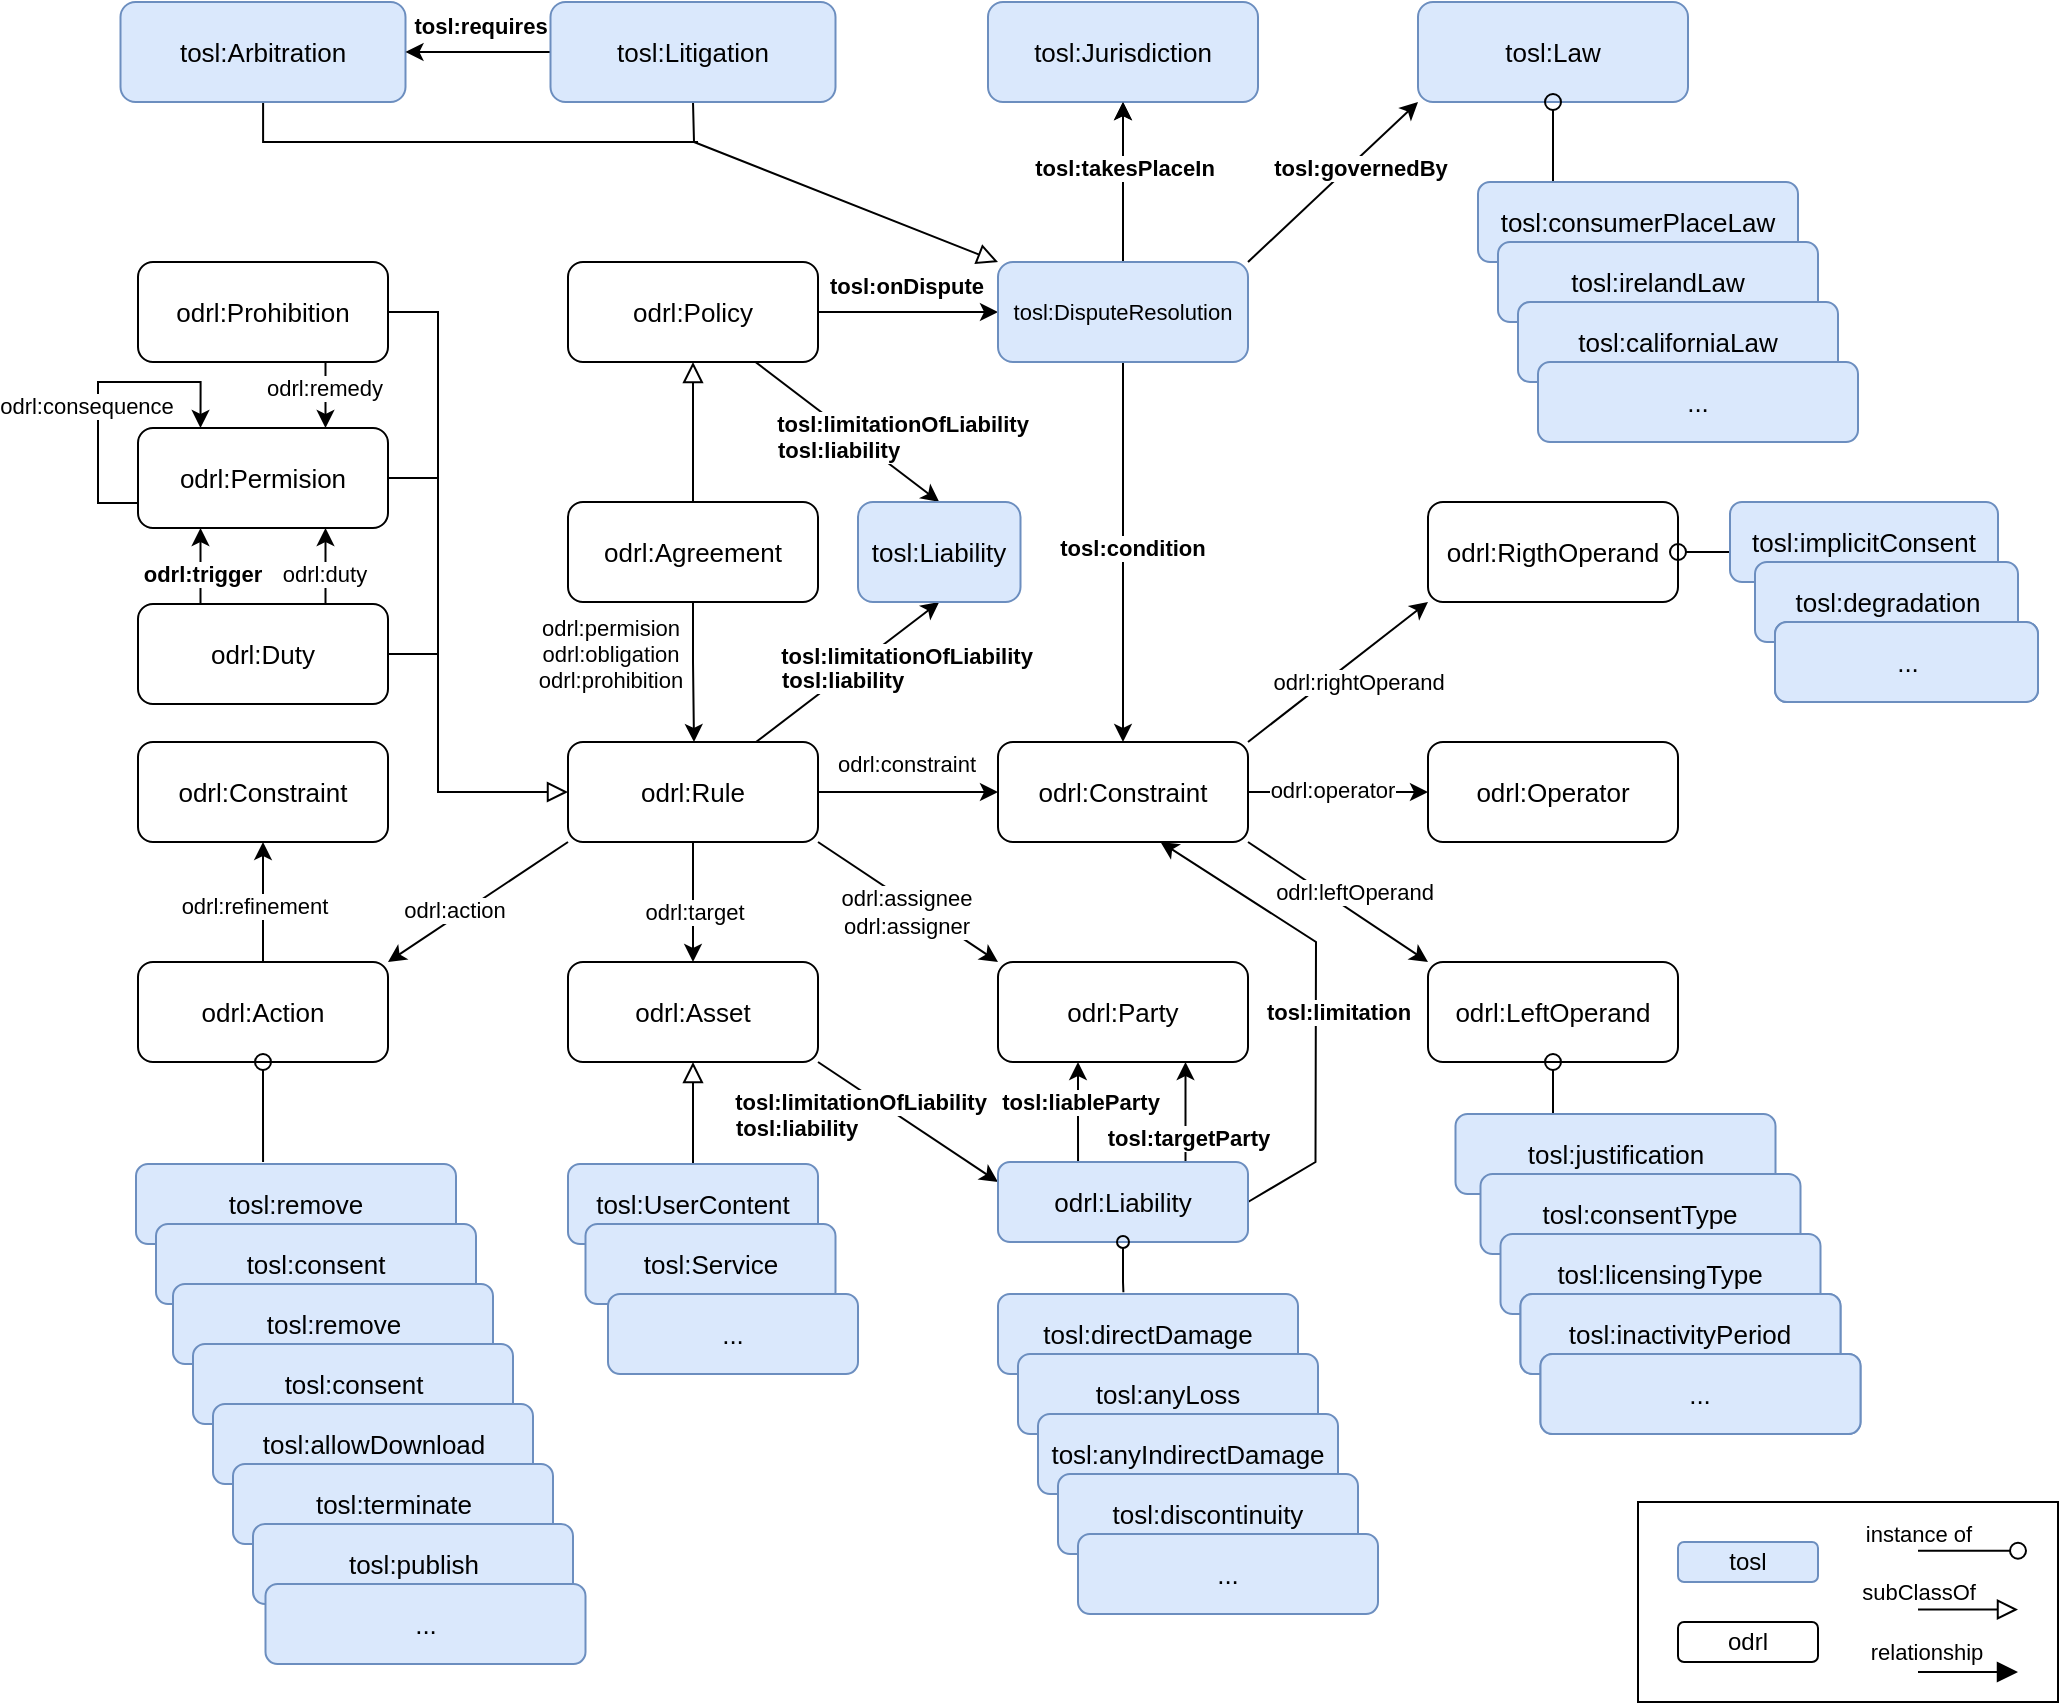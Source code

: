 <mxfile version="26.1.3">
  <diagram id="fyGSD_QXsQzVeafZsiQa" name="Page-1">
    <mxGraphModel dx="2653" dy="2589" grid="1" gridSize="10" guides="1" tooltips="1" connect="1" arrows="1" fold="1" page="1" pageScale="1" pageWidth="827" pageHeight="1169" math="0" shadow="0">
      <root>
        <mxCell id="0" />
        <mxCell id="1" parent="0" />
        <mxCell id="w_41A5Fb0Syhu_sxWu-_-381" value="&lt;span style=&quot;font-size: 13px;&quot;&gt;tosl:remove&lt;/span&gt;" style="rounded=1;whiteSpace=wrap;html=1;fillColor=#dae8fc;strokeColor=#6c8ebf;" vertex="1" parent="1">
          <mxGeometry x="99" y="551" width="160" height="40" as="geometry" />
        </mxCell>
        <mxCell id="w_41A5Fb0Syhu_sxWu-_-382" value="&lt;span style=&quot;font-size: 13px;&quot;&gt;tosl:consent&lt;/span&gt;" style="rounded=1;whiteSpace=wrap;html=1;fillColor=#dae8fc;strokeColor=#6c8ebf;" vertex="1" parent="1">
          <mxGeometry x="109" y="581" width="160" height="40" as="geometry" />
        </mxCell>
        <mxCell id="w_41A5Fb0Syhu_sxWu-_-221" style="rounded=0;orthogonalLoop=1;jettySize=auto;html=1;entryX=0;entryY=1;entryDx=0;entryDy=0;exitX=1;exitY=0;exitDx=0;exitDy=0;" edge="1" parent="1" source="w_41A5Fb0Syhu_sxWu-_-272" target="w_41A5Fb0Syhu_sxWu-_-262">
          <mxGeometry relative="1" as="geometry" />
        </mxCell>
        <mxCell id="w_41A5Fb0Syhu_sxWu-_-222" value="&lt;b&gt;tosl:governedBy&lt;/b&gt;" style="edgeLabel;html=1;align=center;verticalAlign=middle;resizable=0;points=[];" vertex="1" connectable="0" parent="w_41A5Fb0Syhu_sxWu-_-221">
          <mxGeometry x="0.105" y="4" relative="1" as="geometry">
            <mxPoint x="12" as="offset" />
          </mxGeometry>
        </mxCell>
        <mxCell id="w_41A5Fb0Syhu_sxWu-_-223" style="rounded=0;orthogonalLoop=1;jettySize=auto;html=1;entryX=0.5;entryY=1;entryDx=0;entryDy=0;exitX=0.5;exitY=0;exitDx=0;exitDy=0;" edge="1" parent="1" source="w_41A5Fb0Syhu_sxWu-_-272" target="w_41A5Fb0Syhu_sxWu-_-261">
          <mxGeometry relative="1" as="geometry" />
        </mxCell>
        <mxCell id="w_41A5Fb0Syhu_sxWu-_-224" style="edgeStyle=orthogonalEdgeStyle;rounded=0;orthogonalLoop=1;jettySize=auto;html=1;entryX=0;entryY=0.5;entryDx=0;entryDy=0;" edge="1" parent="1" source="w_41A5Fb0Syhu_sxWu-_-226" target="w_41A5Fb0Syhu_sxWu-_-272">
          <mxGeometry relative="1" as="geometry" />
        </mxCell>
        <mxCell id="w_41A5Fb0Syhu_sxWu-_-225" value="&lt;b&gt;tosl:onDispute&lt;/b&gt;" style="edgeLabel;html=1;align=center;verticalAlign=middle;resizable=0;points=[];" vertex="1" connectable="0" parent="w_41A5Fb0Syhu_sxWu-_-224">
          <mxGeometry x="0.035" y="1" relative="1" as="geometry">
            <mxPoint x="-3" y="-12" as="offset" />
          </mxGeometry>
        </mxCell>
        <mxCell id="w_41A5Fb0Syhu_sxWu-_-226" value="&lt;font style=&quot;font-size: 13px;&quot;&gt;odrl:Policy&lt;/font&gt;" style="rounded=1;whiteSpace=wrap;html=1;" vertex="1" parent="1">
          <mxGeometry x="315" y="100" width="125" height="50" as="geometry" />
        </mxCell>
        <mxCell id="w_41A5Fb0Syhu_sxWu-_-227" style="rounded=0;orthogonalLoop=1;jettySize=auto;html=1;entryX=0.5;entryY=1;entryDx=0;entryDy=0;endArrow=block;endFill=0;endSize=8;" edge="1" parent="1" source="w_41A5Fb0Syhu_sxWu-_-230" target="w_41A5Fb0Syhu_sxWu-_-226">
          <mxGeometry relative="1" as="geometry" />
        </mxCell>
        <mxCell id="w_41A5Fb0Syhu_sxWu-_-228" style="edgeStyle=orthogonalEdgeStyle;rounded=0;orthogonalLoop=1;jettySize=auto;html=1;startArrow=none;startFill=0;startSize=9;" edge="1" parent="1" source="w_41A5Fb0Syhu_sxWu-_-230" target="w_41A5Fb0Syhu_sxWu-_-236">
          <mxGeometry relative="1" as="geometry">
            <Array as="points">
              <mxPoint x="378" y="300" />
              <mxPoint x="378" y="300" />
            </Array>
          </mxGeometry>
        </mxCell>
        <mxCell id="w_41A5Fb0Syhu_sxWu-_-229" value="odrl:permision&lt;div&gt;odrl:obligation&lt;/div&gt;&lt;div&gt;odrl:prohibition&lt;/div&gt;" style="edgeLabel;html=1;align=center;verticalAlign=middle;resizable=0;points=[];" vertex="1" connectable="0" parent="w_41A5Fb0Syhu_sxWu-_-228">
          <mxGeometry x="-0.664" y="-1" relative="1" as="geometry">
            <mxPoint x="-41" y="14" as="offset" />
          </mxGeometry>
        </mxCell>
        <mxCell id="w_41A5Fb0Syhu_sxWu-_-230" value="&lt;font style=&quot;font-size: 13px;&quot;&gt;odrl:Agreement&lt;/font&gt;" style="rounded=1;whiteSpace=wrap;html=1;" vertex="1" parent="1">
          <mxGeometry x="315" y="220" width="125" height="50" as="geometry" />
        </mxCell>
        <mxCell id="w_41A5Fb0Syhu_sxWu-_-231" style="rounded=0;orthogonalLoop=1;jettySize=auto;html=1;exitX=1;exitY=0.5;exitDx=0;exitDy=0;entryX=0;entryY=0.5;entryDx=0;entryDy=0;" edge="1" parent="1" source="w_41A5Fb0Syhu_sxWu-_-236" target="w_41A5Fb0Syhu_sxWu-_-252">
          <mxGeometry relative="1" as="geometry">
            <mxPoint x="530" y="160" as="targetPoint" />
          </mxGeometry>
        </mxCell>
        <mxCell id="w_41A5Fb0Syhu_sxWu-_-232" value="odrl:constraint" style="edgeLabel;html=1;align=center;verticalAlign=middle;resizable=0;points=[];" vertex="1" connectable="0" parent="w_41A5Fb0Syhu_sxWu-_-231">
          <mxGeometry x="-0.15" relative="1" as="geometry">
            <mxPoint x="5" y="-14" as="offset" />
          </mxGeometry>
        </mxCell>
        <mxCell id="w_41A5Fb0Syhu_sxWu-_-233" style="rounded=0;orthogonalLoop=1;jettySize=auto;html=1;exitX=1;exitY=1;exitDx=0;exitDy=0;entryX=0;entryY=0;entryDx=0;entryDy=0;" edge="1" parent="1" source="w_41A5Fb0Syhu_sxWu-_-236" target="w_41A5Fb0Syhu_sxWu-_-259">
          <mxGeometry relative="1" as="geometry" />
        </mxCell>
        <mxCell id="w_41A5Fb0Syhu_sxWu-_-234" style="rounded=0;orthogonalLoop=1;jettySize=auto;html=1;entryX=1;entryY=0;entryDx=0;entryDy=0;exitX=0;exitY=1;exitDx=0;exitDy=0;" edge="1" parent="1" source="w_41A5Fb0Syhu_sxWu-_-236" target="w_41A5Fb0Syhu_sxWu-_-260">
          <mxGeometry relative="1" as="geometry" />
        </mxCell>
        <mxCell id="w_41A5Fb0Syhu_sxWu-_-235" value="odrl:action" style="edgeLabel;html=1;align=center;verticalAlign=middle;resizable=0;points=[];" vertex="1" connectable="0" parent="w_41A5Fb0Syhu_sxWu-_-234">
          <mxGeometry x="0.262" relative="1" as="geometry">
            <mxPoint y="-4" as="offset" />
          </mxGeometry>
        </mxCell>
        <mxCell id="w_41A5Fb0Syhu_sxWu-_-236" value="&lt;font style=&quot;font-size: 13px;&quot;&gt;odrl:Rule&lt;/font&gt;" style="rounded=1;whiteSpace=wrap;html=1;" vertex="1" parent="1">
          <mxGeometry x="315" y="340" width="125" height="50" as="geometry" />
        </mxCell>
        <mxCell id="w_41A5Fb0Syhu_sxWu-_-237" style="rounded=0;orthogonalLoop=1;jettySize=auto;html=1;entryX=0;entryY=0.5;entryDx=0;entryDy=0;endArrow=block;endFill=0;endSize=8;exitX=1;exitY=0.5;exitDx=0;exitDy=0;" edge="1" parent="1" source="w_41A5Fb0Syhu_sxWu-_-240" target="w_41A5Fb0Syhu_sxWu-_-236">
          <mxGeometry relative="1" as="geometry">
            <mxPoint x="230" y="130" as="sourcePoint" />
            <Array as="points">
              <mxPoint x="250" y="125" />
              <mxPoint x="250" y="365" />
            </Array>
          </mxGeometry>
        </mxCell>
        <mxCell id="w_41A5Fb0Syhu_sxWu-_-355" style="edgeStyle=orthogonalEdgeStyle;rounded=0;orthogonalLoop=1;jettySize=auto;html=1;exitX=0.25;exitY=0;exitDx=0;exitDy=0;entryX=0.25;entryY=1;entryDx=0;entryDy=0;" edge="1" parent="1" source="w_41A5Fb0Syhu_sxWu-_-238" target="w_41A5Fb0Syhu_sxWu-_-245">
          <mxGeometry relative="1" as="geometry" />
        </mxCell>
        <mxCell id="w_41A5Fb0Syhu_sxWu-_-356" value="&lt;b&gt;odrl:trigger&lt;/b&gt;" style="edgeLabel;html=1;align=center;verticalAlign=middle;resizable=0;points=[];" vertex="1" connectable="0" parent="w_41A5Fb0Syhu_sxWu-_-355">
          <mxGeometry x="-0.133" relative="1" as="geometry">
            <mxPoint y="1" as="offset" />
          </mxGeometry>
        </mxCell>
        <mxCell id="w_41A5Fb0Syhu_sxWu-_-238" value="&lt;font style=&quot;font-size: 13px;&quot;&gt;odrl:Duty&lt;/font&gt;" style="rounded=1;whiteSpace=wrap;html=1;" vertex="1" parent="1">
          <mxGeometry x="100" y="271" width="125" height="50" as="geometry" />
        </mxCell>
        <mxCell id="w_41A5Fb0Syhu_sxWu-_-357" style="edgeStyle=orthogonalEdgeStyle;rounded=0;orthogonalLoop=1;jettySize=auto;html=1;exitX=0.75;exitY=1;exitDx=0;exitDy=0;entryX=0.75;entryY=0;entryDx=0;entryDy=0;" edge="1" parent="1" source="w_41A5Fb0Syhu_sxWu-_-240" target="w_41A5Fb0Syhu_sxWu-_-245">
          <mxGeometry relative="1" as="geometry" />
        </mxCell>
        <mxCell id="w_41A5Fb0Syhu_sxWu-_-359" value="odrl:remedy" style="edgeLabel;html=1;align=center;verticalAlign=middle;resizable=0;points=[];" vertex="1" connectable="0" parent="w_41A5Fb0Syhu_sxWu-_-357">
          <mxGeometry x="-0.058" y="1" relative="1" as="geometry">
            <mxPoint x="-2" y="-3" as="offset" />
          </mxGeometry>
        </mxCell>
        <mxCell id="w_41A5Fb0Syhu_sxWu-_-240" value="&lt;font style=&quot;font-size: 13px;&quot;&gt;odrl:Prohibition&lt;/font&gt;" style="rounded=1;whiteSpace=wrap;html=1;" vertex="1" parent="1">
          <mxGeometry x="100" y="100" width="125" height="50" as="geometry" />
        </mxCell>
        <mxCell id="w_41A5Fb0Syhu_sxWu-_-242" style="edgeStyle=orthogonalEdgeStyle;rounded=0;orthogonalLoop=1;jettySize=auto;html=1;entryX=0.75;entryY=1;entryDx=0;entryDy=0;exitX=0.75;exitY=0;exitDx=0;exitDy=0;" edge="1" parent="1" source="w_41A5Fb0Syhu_sxWu-_-238" target="w_41A5Fb0Syhu_sxWu-_-245">
          <mxGeometry relative="1" as="geometry">
            <mxPoint x="60" y="205" as="sourcePoint" />
            <mxPoint x="60" y="285" as="targetPoint" />
          </mxGeometry>
        </mxCell>
        <mxCell id="w_41A5Fb0Syhu_sxWu-_-243" value="odrl:duty" style="edgeLabel;html=1;align=center;verticalAlign=middle;resizable=0;points=[];" vertex="1" connectable="0" parent="w_41A5Fb0Syhu_sxWu-_-242">
          <mxGeometry x="-0.118" relative="1" as="geometry">
            <mxPoint x="-1" y="2" as="offset" />
          </mxGeometry>
        </mxCell>
        <mxCell id="w_41A5Fb0Syhu_sxWu-_-245" value="&lt;font style=&quot;font-size: 13px;&quot;&gt;odrl:Permision&lt;/font&gt;" style="rounded=1;whiteSpace=wrap;html=1;" vertex="1" parent="1">
          <mxGeometry x="100" y="183" width="125" height="50" as="geometry" />
        </mxCell>
        <mxCell id="w_41A5Fb0Syhu_sxWu-_-246" style="rounded=0;orthogonalLoop=1;jettySize=auto;html=1;entryX=0;entryY=1;entryDx=0;entryDy=0;exitX=1;exitY=0;exitDx=0;exitDy=0;" edge="1" parent="1" source="w_41A5Fb0Syhu_sxWu-_-252" target="w_41A5Fb0Syhu_sxWu-_-254">
          <mxGeometry relative="1" as="geometry">
            <mxPoint x="770" y="360" as="sourcePoint" />
          </mxGeometry>
        </mxCell>
        <mxCell id="w_41A5Fb0Syhu_sxWu-_-247" value="odrl:rightOperand" style="edgeLabel;html=1;align=center;verticalAlign=middle;resizable=0;points=[];" vertex="1" connectable="0" parent="w_41A5Fb0Syhu_sxWu-_-246">
          <mxGeometry x="-0.008" y="2" relative="1" as="geometry">
            <mxPoint x="11" y="6" as="offset" />
          </mxGeometry>
        </mxCell>
        <mxCell id="w_41A5Fb0Syhu_sxWu-_-248" style="rounded=0;orthogonalLoop=1;jettySize=auto;html=1;exitX=1;exitY=1;exitDx=0;exitDy=0;entryX=0;entryY=0;entryDx=0;entryDy=0;" edge="1" parent="1" source="w_41A5Fb0Syhu_sxWu-_-252" target="w_41A5Fb0Syhu_sxWu-_-253">
          <mxGeometry relative="1" as="geometry">
            <mxPoint x="770" y="410" as="sourcePoint" />
          </mxGeometry>
        </mxCell>
        <mxCell id="w_41A5Fb0Syhu_sxWu-_-249" value="odrl:leftOperand" style="edgeLabel;html=1;align=center;verticalAlign=middle;resizable=0;points=[];" vertex="1" connectable="0" parent="w_41A5Fb0Syhu_sxWu-_-248">
          <mxGeometry x="0.008" relative="1" as="geometry">
            <mxPoint x="7" y="-5" as="offset" />
          </mxGeometry>
        </mxCell>
        <mxCell id="w_41A5Fb0Syhu_sxWu-_-250" style="edgeStyle=orthogonalEdgeStyle;rounded=0;orthogonalLoop=1;jettySize=auto;html=1;entryX=0;entryY=0.5;entryDx=0;entryDy=0;" edge="1" parent="1" source="w_41A5Fb0Syhu_sxWu-_-252" target="w_41A5Fb0Syhu_sxWu-_-255">
          <mxGeometry relative="1" as="geometry" />
        </mxCell>
        <mxCell id="w_41A5Fb0Syhu_sxWu-_-251" value="odrl:operator" style="edgeLabel;html=1;align=center;verticalAlign=middle;resizable=0;points=[];" vertex="1" connectable="0" parent="w_41A5Fb0Syhu_sxWu-_-250">
          <mxGeometry x="-0.076" y="1" relative="1" as="geometry">
            <mxPoint as="offset" />
          </mxGeometry>
        </mxCell>
        <mxCell id="w_41A5Fb0Syhu_sxWu-_-252" value="&lt;font style=&quot;font-size: 13px;&quot;&gt;odrl:Constraint&lt;/font&gt;" style="rounded=1;whiteSpace=wrap;html=1;" vertex="1" parent="1">
          <mxGeometry x="530" y="340" width="125" height="50" as="geometry" />
        </mxCell>
        <mxCell id="w_41A5Fb0Syhu_sxWu-_-253" value="&lt;font style=&quot;font-size: 13px;&quot;&gt;odrl:LeftOperand&lt;/font&gt;" style="rounded=1;whiteSpace=wrap;html=1;" vertex="1" parent="1">
          <mxGeometry x="745" y="450" width="125" height="50" as="geometry" />
        </mxCell>
        <mxCell id="w_41A5Fb0Syhu_sxWu-_-254" value="&lt;font style=&quot;font-size: 13px;&quot;&gt;odrl:RigthOperand&lt;/font&gt;" style="rounded=1;whiteSpace=wrap;html=1;" vertex="1" parent="1">
          <mxGeometry x="745" y="220" width="125" height="50" as="geometry" />
        </mxCell>
        <mxCell id="w_41A5Fb0Syhu_sxWu-_-255" value="&lt;font style=&quot;font-size: 13px;&quot;&gt;odrl:Operator&lt;/font&gt;" style="rounded=1;whiteSpace=wrap;html=1;" vertex="1" parent="1">
          <mxGeometry x="745" y="340" width="125" height="50" as="geometry" />
        </mxCell>
        <mxCell id="w_41A5Fb0Syhu_sxWu-_-257" value="&lt;font style=&quot;font-size: 13px;&quot;&gt;odrl:Asset&lt;/font&gt;" style="rounded=1;whiteSpace=wrap;html=1;" vertex="1" parent="1">
          <mxGeometry x="315" y="450" width="125" height="50" as="geometry" />
        </mxCell>
        <mxCell id="w_41A5Fb0Syhu_sxWu-_-259" value="&lt;font style=&quot;font-size: 13px;&quot;&gt;odrl:Party&lt;/font&gt;" style="rounded=1;whiteSpace=wrap;html=1;" vertex="1" parent="1">
          <mxGeometry x="530" y="450" width="125" height="50" as="geometry" />
        </mxCell>
        <mxCell id="w_41A5Fb0Syhu_sxWu-_-351" value="" style="edgeStyle=orthogonalEdgeStyle;rounded=0;orthogonalLoop=1;jettySize=auto;html=1;" edge="1" parent="1" source="w_41A5Fb0Syhu_sxWu-_-260" target="w_41A5Fb0Syhu_sxWu-_-350">
          <mxGeometry relative="1" as="geometry" />
        </mxCell>
        <mxCell id="w_41A5Fb0Syhu_sxWu-_-260" value="&lt;font style=&quot;font-size: 13px;&quot;&gt;odrl:Action&lt;/font&gt;" style="rounded=1;whiteSpace=wrap;html=1;" vertex="1" parent="1">
          <mxGeometry x="100" y="450" width="125" height="50" as="geometry" />
        </mxCell>
        <mxCell id="w_41A5Fb0Syhu_sxWu-_-261" value="&lt;span style=&quot;font-size: 13px;&quot;&gt;tosl:Jurisdiction&lt;/span&gt;" style="rounded=1;whiteSpace=wrap;html=1;fillColor=#dae8fc;strokeColor=#6c8ebf;" vertex="1" parent="1">
          <mxGeometry x="525" y="-30" width="135" height="50" as="geometry" />
        </mxCell>
        <mxCell id="w_41A5Fb0Syhu_sxWu-_-262" value="&lt;span style=&quot;font-size: 13px;&quot;&gt;tosl:Law&lt;/span&gt;" style="rounded=1;whiteSpace=wrap;html=1;fillColor=#dae8fc;strokeColor=#6c8ebf;" vertex="1" parent="1">
          <mxGeometry x="740" y="-30" width="135" height="50" as="geometry" />
        </mxCell>
        <mxCell id="w_41A5Fb0Syhu_sxWu-_-263" style="rounded=0;orthogonalLoop=1;jettySize=auto;html=1;exitX=0.5;exitY=1;exitDx=0;exitDy=0;entryX=0.5;entryY=0;entryDx=0;entryDy=0;" edge="1" parent="1">
          <mxGeometry relative="1" as="geometry">
            <mxPoint x="377.5" y="450" as="targetPoint" />
            <mxPoint x="377.5" y="390" as="sourcePoint" />
          </mxGeometry>
        </mxCell>
        <mxCell id="w_41A5Fb0Syhu_sxWu-_-264" style="edgeStyle=orthogonalEdgeStyle;rounded=0;orthogonalLoop=1;jettySize=auto;html=1;exitX=0.5;exitY=1;exitDx=0;exitDy=0;" edge="1" parent="1" source="w_41A5Fb0Syhu_sxWu-_-260" target="w_41A5Fb0Syhu_sxWu-_-260">
          <mxGeometry relative="1" as="geometry" />
        </mxCell>
        <mxCell id="w_41A5Fb0Syhu_sxWu-_-265" style="edgeStyle=orthogonalEdgeStyle;rounded=0;orthogonalLoop=1;jettySize=auto;html=1;entryX=0.5;entryY=1;entryDx=0;entryDy=0;endArrow=oval;endFill=0;endSize=8;" edge="1" parent="1" source="w_41A5Fb0Syhu_sxWu-_-266" target="w_41A5Fb0Syhu_sxWu-_-253">
          <mxGeometry relative="1" as="geometry">
            <mxPoint x="807.5" y="510" as="targetPoint" />
            <Array as="points">
              <mxPoint x="808" y="510" />
            </Array>
          </mxGeometry>
        </mxCell>
        <mxCell id="w_41A5Fb0Syhu_sxWu-_-266" value="&lt;span style=&quot;font-size: 13px;&quot;&gt;tosl:justification&lt;/span&gt;" style="rounded=1;whiteSpace=wrap;html=1;fillColor=#dae8fc;strokeColor=#6c8ebf;" vertex="1" parent="1">
          <mxGeometry x="758.75" y="526" width="160" height="40" as="geometry" />
        </mxCell>
        <mxCell id="w_41A5Fb0Syhu_sxWu-_-267" value="&lt;span style=&quot;font-size: 13px;&quot;&gt;tosl:consentType&lt;/span&gt;" style="rounded=1;whiteSpace=wrap;html=1;fillColor=#dae8fc;strokeColor=#6c8ebf;" vertex="1" parent="1">
          <mxGeometry x="771.25" y="556" width="160" height="40" as="geometry" />
        </mxCell>
        <mxCell id="w_41A5Fb0Syhu_sxWu-_-268" value="&lt;span style=&quot;font-size: 13px;&quot;&gt;tosl:licensingType&lt;/span&gt;" style="rounded=1;whiteSpace=wrap;html=1;fillColor=#dae8fc;strokeColor=#6c8ebf;" vertex="1" parent="1">
          <mxGeometry x="781.25" y="586" width="160" height="40" as="geometry" />
        </mxCell>
        <mxCell id="w_41A5Fb0Syhu_sxWu-_-269" style="edgeStyle=orthogonalEdgeStyle;rounded=0;orthogonalLoop=1;jettySize=auto;html=1;entryX=0.5;entryY=0;entryDx=0;entryDy=0;" edge="1" parent="1" source="w_41A5Fb0Syhu_sxWu-_-272" target="w_41A5Fb0Syhu_sxWu-_-252">
          <mxGeometry relative="1" as="geometry" />
        </mxCell>
        <mxCell id="w_41A5Fb0Syhu_sxWu-_-270" value="&lt;b&gt;tosl:condition&lt;/b&gt;" style="edgeLabel;html=1;align=center;verticalAlign=middle;resizable=0;points=[];" vertex="1" connectable="0" parent="w_41A5Fb0Syhu_sxWu-_-269">
          <mxGeometry x="-0.03" y="4" relative="1" as="geometry">
            <mxPoint y="1" as="offset" />
          </mxGeometry>
        </mxCell>
        <mxCell id="w_41A5Fb0Syhu_sxWu-_-271" value="" style="edgeStyle=orthogonalEdgeStyle;rounded=0;orthogonalLoop=1;jettySize=auto;html=1;" edge="1" parent="1" source="w_41A5Fb0Syhu_sxWu-_-272" target="w_41A5Fb0Syhu_sxWu-_-261">
          <mxGeometry relative="1" as="geometry" />
        </mxCell>
        <mxCell id="w_41A5Fb0Syhu_sxWu-_-272" value="&lt;font style=&quot;font-size: 11px;&quot;&gt;tosl:DisputeResolution&lt;/font&gt;" style="rounded=1;whiteSpace=wrap;html=1;fillColor=#dae8fc;strokeColor=#6c8ebf;" vertex="1" parent="1">
          <mxGeometry x="530" y="100" width="125" height="50" as="geometry" />
        </mxCell>
        <mxCell id="w_41A5Fb0Syhu_sxWu-_-273" style="edgeStyle=orthogonalEdgeStyle;rounded=0;orthogonalLoop=1;jettySize=auto;html=1;endArrow=none;endFill=0;" edge="1" parent="1" source="w_41A5Fb0Syhu_sxWu-_-274">
          <mxGeometry relative="1" as="geometry">
            <mxPoint x="380" y="40" as="targetPoint" />
            <Array as="points">
              <mxPoint x="163" y="40" />
            </Array>
          </mxGeometry>
        </mxCell>
        <mxCell id="w_41A5Fb0Syhu_sxWu-_-274" value="&lt;font style=&quot;font-size: 13px;&quot;&gt;tosl:Arbitration&lt;/font&gt;" style="rounded=1;whiteSpace=wrap;html=1;fillColor=#dae8fc;strokeColor=#6c8ebf;" vertex="1" parent="1">
          <mxGeometry x="91.25" y="-30" width="142.5" height="50" as="geometry" />
        </mxCell>
        <mxCell id="w_41A5Fb0Syhu_sxWu-_-275" style="rounded=0;orthogonalLoop=1;jettySize=auto;html=1;entryX=0;entryY=0;entryDx=0;entryDy=0;exitX=0.5;exitY=1;exitDx=0;exitDy=0;endSize=8;endArrow=block;endFill=0;" edge="1" parent="1" source="w_41A5Fb0Syhu_sxWu-_-278" target="w_41A5Fb0Syhu_sxWu-_-272">
          <mxGeometry relative="1" as="geometry">
            <Array as="points">
              <mxPoint x="378" y="40" />
            </Array>
          </mxGeometry>
        </mxCell>
        <mxCell id="w_41A5Fb0Syhu_sxWu-_-276" style="edgeStyle=orthogonalEdgeStyle;rounded=0;orthogonalLoop=1;jettySize=auto;html=1;entryX=1;entryY=0.5;entryDx=0;entryDy=0;" edge="1" parent="1" source="w_41A5Fb0Syhu_sxWu-_-278" target="w_41A5Fb0Syhu_sxWu-_-274">
          <mxGeometry relative="1" as="geometry">
            <Array as="points" />
          </mxGeometry>
        </mxCell>
        <mxCell id="w_41A5Fb0Syhu_sxWu-_-277" value="&lt;b&gt;tosl:requires&lt;/b&gt;" style="edgeLabel;html=1;align=center;verticalAlign=middle;resizable=0;points=[];" vertex="1" connectable="0" parent="w_41A5Fb0Syhu_sxWu-_-276">
          <mxGeometry x="0.081" y="4" relative="1" as="geometry">
            <mxPoint x="3" y="-17" as="offset" />
          </mxGeometry>
        </mxCell>
        <mxCell id="w_41A5Fb0Syhu_sxWu-_-278" value="&lt;font style=&quot;font-size: 13px;&quot;&gt;tosl:Litigation&lt;/font&gt;" style="rounded=1;whiteSpace=wrap;html=1;fillColor=#dae8fc;strokeColor=#6c8ebf;" vertex="1" parent="1">
          <mxGeometry x="306.25" y="-30" width="142.5" height="50" as="geometry" />
        </mxCell>
        <mxCell id="w_41A5Fb0Syhu_sxWu-_-279" style="edgeStyle=orthogonalEdgeStyle;rounded=0;orthogonalLoop=1;jettySize=auto;html=1;exitX=0.5;exitY=1;exitDx=0;exitDy=0;" edge="1" parent="1" source="w_41A5Fb0Syhu_sxWu-_-252" target="w_41A5Fb0Syhu_sxWu-_-252">
          <mxGeometry relative="1" as="geometry" />
        </mxCell>
        <mxCell id="w_41A5Fb0Syhu_sxWu-_-280" style="edgeStyle=orthogonalEdgeStyle;rounded=0;orthogonalLoop=1;jettySize=auto;html=1;exitX=0.25;exitY=0;exitDx=0;exitDy=0;entryX=0.5;entryY=1;entryDx=0;entryDy=0;endArrow=oval;endFill=0;endSize=8;" edge="1" parent="1" source="w_41A5Fb0Syhu_sxWu-_-281" target="w_41A5Fb0Syhu_sxWu-_-262">
          <mxGeometry relative="1" as="geometry">
            <Array as="points">
              <mxPoint x="808" y="60" />
            </Array>
          </mxGeometry>
        </mxCell>
        <mxCell id="w_41A5Fb0Syhu_sxWu-_-281" value="&lt;span style=&quot;font-size: 13px;&quot;&gt;tosl:consumerPlaceLaw&lt;/span&gt;" style="rounded=1;whiteSpace=wrap;html=1;fillColor=#dae8fc;strokeColor=#6c8ebf;" vertex="1" parent="1">
          <mxGeometry x="770" y="60" width="160" height="40" as="geometry" />
        </mxCell>
        <mxCell id="w_41A5Fb0Syhu_sxWu-_-282" value="&lt;span style=&quot;font-size: 13px;&quot;&gt;tosl:irelandLaw&lt;/span&gt;" style="rounded=1;whiteSpace=wrap;html=1;fillColor=#dae8fc;strokeColor=#6c8ebf;" vertex="1" parent="1">
          <mxGeometry x="780" y="90" width="160" height="40" as="geometry" />
        </mxCell>
        <mxCell id="w_41A5Fb0Syhu_sxWu-_-283" value="&lt;span style=&quot;font-size: 13px;&quot;&gt;tosl:californiaLaw&lt;/span&gt;" style="rounded=1;whiteSpace=wrap;html=1;fillColor=#dae8fc;strokeColor=#6c8ebf;" vertex="1" parent="1">
          <mxGeometry x="790" y="120" width="160" height="40" as="geometry" />
        </mxCell>
        <mxCell id="w_41A5Fb0Syhu_sxWu-_-284" value="&lt;span style=&quot;font-size: 13px;&quot;&gt;...&lt;/span&gt;" style="rounded=1;whiteSpace=wrap;html=1;fillColor=#dae8fc;strokeColor=#6c8ebf;" vertex="1" parent="1">
          <mxGeometry x="800" y="150" width="160" height="40" as="geometry" />
        </mxCell>
        <mxCell id="w_41A5Fb0Syhu_sxWu-_-286" style="edgeStyle=orthogonalEdgeStyle;rounded=0;orthogonalLoop=1;jettySize=auto;html=1;exitX=0.5;exitY=1;exitDx=0;exitDy=0;" edge="1" parent="1">
          <mxGeometry relative="1" as="geometry">
            <mxPoint x="581.75" y="517.4" as="sourcePoint" />
            <mxPoint x="581.75" y="517.4" as="targetPoint" />
          </mxGeometry>
        </mxCell>
        <mxCell id="w_41A5Fb0Syhu_sxWu-_-287" style="rounded=0;orthogonalLoop=1;jettySize=auto;html=1;entryX=1;entryY=1;entryDx=0;entryDy=0;exitX=1;exitY=0.5;exitDx=0;exitDy=0;" edge="1" parent="1" source="w_41A5Fb0Syhu_sxWu-_-365">
          <mxGeometry relative="1" as="geometry">
            <mxPoint x="611.25" y="390" as="targetPoint" />
            <Array as="points">
              <mxPoint x="688.75" y="550" />
              <mxPoint x="689" y="440" />
            </Array>
            <mxPoint x="663.75" y="570" as="sourcePoint" />
          </mxGeometry>
        </mxCell>
        <mxCell id="w_41A5Fb0Syhu_sxWu-_-288" value="&lt;b&gt;tosl:limitation&lt;/b&gt;" style="edgeLabel;html=1;align=center;verticalAlign=middle;resizable=0;points=[];" vertex="1" connectable="0" parent="w_41A5Fb0Syhu_sxWu-_-287">
          <mxGeometry x="-0.381" y="-4" relative="1" as="geometry">
            <mxPoint x="7" y="-39" as="offset" />
          </mxGeometry>
        </mxCell>
        <mxCell id="w_41A5Fb0Syhu_sxWu-_-289" style="edgeStyle=orthogonalEdgeStyle;rounded=0;orthogonalLoop=1;jettySize=auto;html=1;" edge="1" parent="1">
          <mxGeometry relative="1" as="geometry">
            <Array as="points">
              <mxPoint x="570" y="530" />
              <mxPoint x="570" y="530" />
            </Array>
            <mxPoint x="570.024" y="550.0" as="sourcePoint" />
            <mxPoint x="570" y="500" as="targetPoint" />
          </mxGeometry>
        </mxCell>
        <mxCell id="w_41A5Fb0Syhu_sxWu-_-290" value="&lt;b&gt;tosl:liableParty&lt;/b&gt;" style="edgeLabel;html=1;align=center;verticalAlign=middle;resizable=0;points=[];" vertex="1" connectable="0" parent="w_41A5Fb0Syhu_sxWu-_-289">
          <mxGeometry x="-0.077" relative="1" as="geometry">
            <mxPoint x="1" y="-7" as="offset" />
          </mxGeometry>
        </mxCell>
        <mxCell id="w_41A5Fb0Syhu_sxWu-_-293" value="&lt;span style=&quot;font-size: 13px;&quot;&gt;tosl:directDamage&lt;/span&gt;" style="rounded=1;whiteSpace=wrap;html=1;fillColor=#dae8fc;strokeColor=#6c8ebf;" vertex="1" parent="1">
          <mxGeometry x="530" y="616" width="150" height="40" as="geometry" />
        </mxCell>
        <mxCell id="w_41A5Fb0Syhu_sxWu-_-294" value="&lt;span style=&quot;font-size: 13px;&quot;&gt;tosl:anyLoss&lt;/span&gt;" style="rounded=1;whiteSpace=wrap;html=1;fillColor=#dae8fc;strokeColor=#6c8ebf;" vertex="1" parent="1">
          <mxGeometry x="540" y="646" width="150" height="40" as="geometry" />
        </mxCell>
        <mxCell id="w_41A5Fb0Syhu_sxWu-_-295" value="&lt;span style=&quot;font-size: 13px;&quot;&gt;tosl:anyIndirectDamage&lt;/span&gt;" style="rounded=1;whiteSpace=wrap;html=1;fillColor=#dae8fc;strokeColor=#6c8ebf;" vertex="1" parent="1">
          <mxGeometry x="550" y="676" width="150" height="40" as="geometry" />
        </mxCell>
        <mxCell id="w_41A5Fb0Syhu_sxWu-_-298" value="&lt;span style=&quot;font-size: 13px;&quot;&gt;tosl:remove&lt;/span&gt;" style="rounded=1;whiteSpace=wrap;html=1;fillColor=#dae8fc;strokeColor=#6c8ebf;" vertex="1" parent="1">
          <mxGeometry x="117.5" y="611" width="160" height="40" as="geometry" />
        </mxCell>
        <mxCell id="w_41A5Fb0Syhu_sxWu-_-300" value="&lt;span style=&quot;font-size: 13px;&quot;&gt;...&lt;/span&gt;" style="rounded=1;whiteSpace=wrap;html=1;fillColor=#dae8fc;strokeColor=#6c8ebf;" vertex="1" parent="1">
          <mxGeometry x="791.25" y="616" width="160" height="40" as="geometry" />
        </mxCell>
        <mxCell id="w_41A5Fb0Syhu_sxWu-_-301" style="edgeStyle=orthogonalEdgeStyle;rounded=0;orthogonalLoop=1;jettySize=auto;html=1;entryX=0.5;entryY=1;entryDx=0;entryDy=0;endArrow=block;endFill=0;endSize=8;exitX=0.5;exitY=0;exitDx=0;exitDy=0;" edge="1" parent="1" source="w_41A5Fb0Syhu_sxWu-_-302" target="w_41A5Fb0Syhu_sxWu-_-257">
          <mxGeometry relative="1" as="geometry">
            <mxPoint x="373" y="505" as="targetPoint" />
          </mxGeometry>
        </mxCell>
        <mxCell id="w_41A5Fb0Syhu_sxWu-_-302" value="&lt;span style=&quot;font-size: 13px;&quot;&gt;tosl:UserContent&lt;/span&gt;" style="rounded=1;whiteSpace=wrap;html=1;fillColor=#dae8fc;strokeColor=#6c8ebf;" vertex="1" parent="1">
          <mxGeometry x="315" y="551" width="125" height="40" as="geometry" />
        </mxCell>
        <mxCell id="w_41A5Fb0Syhu_sxWu-_-303" value="&lt;span style=&quot;font-size: 13px;&quot;&gt;tosl:Service&lt;/span&gt;" style="rounded=1;whiteSpace=wrap;html=1;fillColor=#dae8fc;strokeColor=#6c8ebf;" vertex="1" parent="1">
          <mxGeometry x="323.75" y="581" width="125" height="40" as="geometry" />
        </mxCell>
        <mxCell id="w_41A5Fb0Syhu_sxWu-_-304" value="&lt;span style=&quot;font-size: 13px;&quot;&gt;...&lt;/span&gt;" style="rounded=1;whiteSpace=wrap;html=1;fillColor=#dae8fc;strokeColor=#6c8ebf;" vertex="1" parent="1">
          <mxGeometry x="335" y="616" width="125" height="40" as="geometry" />
        </mxCell>
        <mxCell id="w_41A5Fb0Syhu_sxWu-_-306" value="" style="rounded=0;whiteSpace=wrap;html=1;fillColor=none;" vertex="1" parent="1">
          <mxGeometry x="850" y="720" width="210" height="100" as="geometry" />
        </mxCell>
        <mxCell id="w_41A5Fb0Syhu_sxWu-_-307" value="tosl" style="rounded=1;whiteSpace=wrap;html=1;fillColor=#dae8fc;strokeColor=#6c8ebf;" vertex="1" parent="1">
          <mxGeometry x="870" y="740" width="70" height="20" as="geometry" />
        </mxCell>
        <mxCell id="w_41A5Fb0Syhu_sxWu-_-308" value="odrl" style="rounded=1;whiteSpace=wrap;html=1;" vertex="1" parent="1">
          <mxGeometry x="870" y="780" width="70" height="20" as="geometry" />
        </mxCell>
        <mxCell id="w_41A5Fb0Syhu_sxWu-_-309" style="edgeStyle=orthogonalEdgeStyle;rounded=0;orthogonalLoop=1;jettySize=auto;html=1;endArrow=oval;endFill=0;endSize=8;" edge="1" parent="1">
          <mxGeometry relative="1" as="geometry">
            <mxPoint x="1040" y="744.38" as="targetPoint" />
            <mxPoint x="990" y="744.38" as="sourcePoint" />
          </mxGeometry>
        </mxCell>
        <mxCell id="w_41A5Fb0Syhu_sxWu-_-310" value="instance of" style="edgeLabel;html=1;align=center;verticalAlign=middle;resizable=0;points=[];" vertex="1" connectable="0" parent="w_41A5Fb0Syhu_sxWu-_-309">
          <mxGeometry x="-0.21" y="1" relative="1" as="geometry">
            <mxPoint x="-20" y="-8" as="offset" />
          </mxGeometry>
        </mxCell>
        <mxCell id="w_41A5Fb0Syhu_sxWu-_-311" style="edgeStyle=orthogonalEdgeStyle;rounded=0;orthogonalLoop=1;jettySize=auto;html=1;endArrow=block;endFill=0;endSize=8;" edge="1" parent="1">
          <mxGeometry relative="1" as="geometry">
            <mxPoint x="1040" y="773.75" as="targetPoint" />
            <mxPoint x="990" y="773.75" as="sourcePoint" />
          </mxGeometry>
        </mxCell>
        <mxCell id="w_41A5Fb0Syhu_sxWu-_-312" value="subClassOf" style="edgeLabel;html=1;align=center;verticalAlign=middle;resizable=0;points=[];" vertex="1" connectable="0" parent="w_41A5Fb0Syhu_sxWu-_-311">
          <mxGeometry x="-0.36" relative="1" as="geometry">
            <mxPoint x="-16" y="-9" as="offset" />
          </mxGeometry>
        </mxCell>
        <mxCell id="w_41A5Fb0Syhu_sxWu-_-313" style="edgeStyle=orthogonalEdgeStyle;rounded=0;orthogonalLoop=1;jettySize=auto;html=1;endArrow=block;endFill=1;endSize=8;" edge="1" parent="1">
          <mxGeometry relative="1" as="geometry">
            <mxPoint x="1040" y="805" as="targetPoint" />
            <mxPoint x="990" y="805" as="sourcePoint" />
          </mxGeometry>
        </mxCell>
        <mxCell id="w_41A5Fb0Syhu_sxWu-_-314" value="relationship" style="edgeLabel;html=1;align=center;verticalAlign=middle;resizable=0;points=[];" vertex="1" connectable="0" parent="w_41A5Fb0Syhu_sxWu-_-313">
          <mxGeometry x="-0.86" y="3" relative="1" as="geometry">
            <mxPoint y="-7" as="offset" />
          </mxGeometry>
        </mxCell>
        <mxCell id="w_41A5Fb0Syhu_sxWu-_-315" style="edgeStyle=orthogonalEdgeStyle;rounded=0;orthogonalLoop=1;jettySize=auto;html=1;entryX=1;entryY=0.5;entryDx=0;entryDy=0;endArrow=oval;endFill=0;endSize=8;" edge="1" parent="1" source="w_41A5Fb0Syhu_sxWu-_-316" target="w_41A5Fb0Syhu_sxWu-_-254">
          <mxGeometry relative="1" as="geometry">
            <mxPoint x="1090.5" y="280" as="targetPoint" />
            <Array as="points">
              <mxPoint x="890" y="245" />
              <mxPoint x="890" y="245" />
            </Array>
          </mxGeometry>
        </mxCell>
        <mxCell id="w_41A5Fb0Syhu_sxWu-_-316" value="&lt;span style=&quot;font-size: 13px;&quot;&gt;tosl:implicitConsent&lt;/span&gt;" style="rounded=1;whiteSpace=wrap;html=1;fillColor=#dae8fc;strokeColor=#6c8ebf;" vertex="1" parent="1">
          <mxGeometry x="896" y="220" width="134" height="40" as="geometry" />
        </mxCell>
        <mxCell id="w_41A5Fb0Syhu_sxWu-_-317" value="&lt;span style=&quot;font-size: 13px;&quot;&gt;tosl:&lt;/span&gt;&lt;span style=&quot;font-size: 13px;&quot;&gt;degradation&lt;/span&gt;" style="rounded=1;whiteSpace=wrap;html=1;fillColor=#dae8fc;strokeColor=#6c8ebf;" vertex="1" parent="1">
          <mxGeometry x="908.5" y="250" width="131.5" height="40" as="geometry" />
        </mxCell>
        <mxCell id="w_41A5Fb0Syhu_sxWu-_-318" value="&lt;span style=&quot;font-size: 13px;&quot;&gt;...&lt;/span&gt;" style="rounded=1;whiteSpace=wrap;html=1;fillColor=#dae8fc;strokeColor=#6c8ebf;" vertex="1" parent="1">
          <mxGeometry x="918.5" y="280" width="131.5" height="40" as="geometry" />
        </mxCell>
        <mxCell id="w_41A5Fb0Syhu_sxWu-_-319" value="&lt;span style=&quot;font-size: 13px;&quot;&gt;tosl:consent&lt;/span&gt;" style="rounded=1;whiteSpace=wrap;html=1;fillColor=#dae8fc;strokeColor=#6c8ebf;" vertex="1" parent="1">
          <mxGeometry x="127.5" y="641" width="160" height="40" as="geometry" />
        </mxCell>
        <mxCell id="w_41A5Fb0Syhu_sxWu-_-320" value="&lt;span style=&quot;font-size: 13px;&quot;&gt;tosl:allowDownload&lt;/span&gt;" style="rounded=1;whiteSpace=wrap;html=1;fillColor=#dae8fc;strokeColor=#6c8ebf;" vertex="1" parent="1">
          <mxGeometry x="137.5" y="671" width="160" height="40" as="geometry" />
        </mxCell>
        <mxCell id="w_41A5Fb0Syhu_sxWu-_-321" value="odrl:assignee&lt;div&gt;odrl:assigner&lt;/div&gt;" style="edgeLabel;html=1;align=center;verticalAlign=middle;resizable=0;points=[];" vertex="1" connectable="0" parent="1">
          <mxGeometry x="483.754" y="425.002" as="geometry" />
        </mxCell>
        <mxCell id="w_41A5Fb0Syhu_sxWu-_-322" value="&lt;span style=&quot;font-size: 13px;&quot;&gt;tosl:terminate&lt;/span&gt;" style="rounded=1;whiteSpace=wrap;html=1;fillColor=#dae8fc;strokeColor=#6c8ebf;" vertex="1" parent="1">
          <mxGeometry x="147.5" y="701" width="160" height="40" as="geometry" />
        </mxCell>
        <mxCell id="w_41A5Fb0Syhu_sxWu-_-323" value="&lt;span style=&quot;font-size: 13px;&quot;&gt;tosl:publish&lt;/span&gt;" style="rounded=1;whiteSpace=wrap;html=1;fillColor=#dae8fc;strokeColor=#6c8ebf;" vertex="1" parent="1">
          <mxGeometry x="157.5" y="731" width="160" height="40" as="geometry" />
        </mxCell>
        <mxCell id="w_41A5Fb0Syhu_sxWu-_-324" value="&lt;span style=&quot;font-size: 13px;&quot;&gt;...&lt;/span&gt;" style="rounded=1;whiteSpace=wrap;html=1;fillColor=#dae8fc;strokeColor=#6c8ebf;" vertex="1" parent="1">
          <mxGeometry x="163.75" y="761" width="160" height="40" as="geometry" />
        </mxCell>
        <mxCell id="w_41A5Fb0Syhu_sxWu-_-325" value="&lt;b&gt;tosl:takesPlaceIn&lt;/b&gt;" style="edgeLabel;html=1;align=center;verticalAlign=middle;resizable=0;points=[];" vertex="1" connectable="0" parent="1">
          <mxGeometry x="592.502" y="52.998" as="geometry" />
        </mxCell>
        <mxCell id="w_41A5Fb0Syhu_sxWu-_-326" value="&lt;span style=&quot;font-size: 13px;&quot;&gt;tosl:discontinuity&lt;/span&gt;" style="rounded=1;whiteSpace=wrap;html=1;fillColor=#dae8fc;strokeColor=#6c8ebf;" vertex="1" parent="1">
          <mxGeometry x="560" y="706" width="150" height="40" as="geometry" />
        </mxCell>
        <mxCell id="w_41A5Fb0Syhu_sxWu-_-327" value="&lt;span style=&quot;font-size: 13px;&quot;&gt;...&lt;/span&gt;" style="rounded=1;whiteSpace=wrap;html=1;fillColor=#dae8fc;strokeColor=#6c8ebf;" vertex="1" parent="1">
          <mxGeometry x="570" y="736" width="150" height="40" as="geometry" />
        </mxCell>
        <mxCell id="w_41A5Fb0Syhu_sxWu-_-328" value="&lt;span style=&quot;font-size: 13px;&quot;&gt;tosl:inactivityPeriod&lt;/span&gt;" style="rounded=1;whiteSpace=wrap;html=1;fillColor=#dae8fc;strokeColor=#6c8ebf;" vertex="1" parent="1">
          <mxGeometry x="791.25" y="616" width="160" height="40" as="geometry" />
        </mxCell>
        <mxCell id="w_41A5Fb0Syhu_sxWu-_-329" value="&lt;span style=&quot;font-size: 13px;&quot;&gt;...&lt;/span&gt;" style="rounded=1;whiteSpace=wrap;html=1;fillColor=#dae8fc;strokeColor=#6c8ebf;" vertex="1" parent="1">
          <mxGeometry x="801.25" y="646" width="160" height="40" as="geometry" />
        </mxCell>
        <mxCell id="w_41A5Fb0Syhu_sxWu-_-330" value="&lt;span style=&quot;font-size: 13px;&quot;&gt;...&lt;/span&gt;" style="rounded=1;whiteSpace=wrap;html=1;fillColor=#dae8fc;strokeColor=#6c8ebf;" vertex="1" parent="1">
          <mxGeometry x="801.25" y="646" width="160" height="40" as="geometry" />
        </mxCell>
        <mxCell id="w_41A5Fb0Syhu_sxWu-_-332" value="odrl:target" style="edgeLabel;html=1;align=center;verticalAlign=middle;resizable=0;points=[];" vertex="1" connectable="0" parent="1">
          <mxGeometry x="377.504" y="425.002" as="geometry" />
        </mxCell>
        <mxCell id="w_41A5Fb0Syhu_sxWu-_-334" style="rounded=0;orthogonalLoop=1;jettySize=auto;html=1;startArrow=classic;startFill=1;endArrow=none;endFill=1;exitX=0.5;exitY=1;exitDx=0;exitDy=0;" edge="1" parent="1" source="w_41A5Fb0Syhu_sxWu-_-340">
          <mxGeometry relative="1" as="geometry">
            <mxPoint x="409" y="340" as="targetPoint" />
            <mxPoint x="480" y="280" as="sourcePoint" />
          </mxGeometry>
        </mxCell>
        <mxCell id="w_41A5Fb0Syhu_sxWu-_-337" value="" style="rounded=0;orthogonalLoop=1;jettySize=auto;html=1;entryX=0.75;entryY=1;entryDx=0;entryDy=0;endArrow=none;endFill=1;exitX=0.5;exitY=0;exitDx=0;exitDy=0;startFill=1;startArrow=classic;" edge="1" parent="1" source="w_41A5Fb0Syhu_sxWu-_-340" target="w_41A5Fb0Syhu_sxWu-_-226">
          <mxGeometry relative="1" as="geometry">
            <mxPoint x="460" y="210" as="sourcePoint" />
          </mxGeometry>
        </mxCell>
        <mxCell id="w_41A5Fb0Syhu_sxWu-_-339" style="rounded=0;orthogonalLoop=1;jettySize=auto;html=1;exitX=1;exitY=1;exitDx=0;exitDy=0;endArrow=classic;endFill=1;strokeColor=default;" edge="1" parent="1">
          <mxGeometry relative="1" as="geometry">
            <mxPoint x="440" y="500" as="sourcePoint" />
            <mxPoint x="530" y="560" as="targetPoint" />
          </mxGeometry>
        </mxCell>
        <mxCell id="w_41A5Fb0Syhu_sxWu-_-340" value="&lt;span style=&quot;font-size: 13px;&quot;&gt;tosl:Liability&lt;/span&gt;" style="rounded=1;whiteSpace=wrap;html=1;fillColor=#dae8fc;strokeColor=#6c8ebf;" vertex="1" parent="1">
          <mxGeometry x="460" y="220" width="81.25" height="50" as="geometry" />
        </mxCell>
        <mxCell id="w_41A5Fb0Syhu_sxWu-_-342" value="&lt;b&gt;tosl:limitationOfLiability&lt;/b&gt;" style="edgeLabel;html=1;align=center;verticalAlign=middle;resizable=0;points=[];" vertex="1" connectable="0" parent="1">
          <mxGeometry x="481.583" y="181.001" as="geometry" />
        </mxCell>
        <mxCell id="w_41A5Fb0Syhu_sxWu-_-343" value="&lt;b&gt;tosl:liability&lt;/b&gt;" style="edgeLabel;html=1;align=center;verticalAlign=middle;resizable=0;points=[];" vertex="1" connectable="0" parent="1">
          <mxGeometry x="449.755" y="193.285" as="geometry" />
        </mxCell>
        <mxCell id="w_41A5Fb0Syhu_sxWu-_-344" value="&lt;b&gt;tosl:limitationOfLiability&lt;/b&gt;" style="edgeLabel;html=1;align=center;verticalAlign=middle;resizable=0;points=[];" vertex="1" connectable="0" parent="1">
          <mxGeometry x="483.753" y="296.721" as="geometry" />
        </mxCell>
        <mxCell id="w_41A5Fb0Syhu_sxWu-_-345" value="&lt;b&gt;tosl:liability&lt;/b&gt;" style="edgeLabel;html=1;align=center;verticalAlign=middle;resizable=0;points=[];" vertex="1" connectable="0" parent="1">
          <mxGeometry x="451.925" y="309.005" as="geometry" />
        </mxCell>
        <mxCell id="w_41A5Fb0Syhu_sxWu-_-348" value="&lt;b&gt;tosl:limitationOfLiability&lt;/b&gt;" style="edgeLabel;html=1;align=center;verticalAlign=middle;resizable=0;points=[];" vertex="1" connectable="0" parent="1">
          <mxGeometry x="460.753" y="520.001" as="geometry" />
        </mxCell>
        <mxCell id="w_41A5Fb0Syhu_sxWu-_-349" value="&lt;b&gt;tosl:liability&lt;/b&gt;" style="edgeLabel;html=1;align=center;verticalAlign=middle;resizable=0;points=[];" vertex="1" connectable="0" parent="1">
          <mxGeometry x="428.925" y="532.285" as="geometry" />
        </mxCell>
        <mxCell id="w_41A5Fb0Syhu_sxWu-_-350" value="&lt;font style=&quot;font-size: 13px;&quot;&gt;odrl:Constraint&lt;/font&gt;" style="rounded=1;whiteSpace=wrap;html=1;" vertex="1" parent="1">
          <mxGeometry x="100" y="340" width="125" height="50" as="geometry" />
        </mxCell>
        <mxCell id="w_41A5Fb0Syhu_sxWu-_-352" value="odrl:refinement" style="edgeLabel;html=1;align=center;verticalAlign=middle;resizable=0;points=[];" vertex="1" connectable="0" parent="1">
          <mxGeometry x="500.997" y="355" as="geometry">
            <mxPoint x="-343" y="67" as="offset" />
          </mxGeometry>
        </mxCell>
        <mxCell id="w_41A5Fb0Syhu_sxWu-_-353" value="" style="endArrow=none;html=1;rounded=0;entryX=1;entryY=0.5;entryDx=0;entryDy=0;" edge="1" parent="1" target="w_41A5Fb0Syhu_sxWu-_-238">
          <mxGeometry width="50" height="50" relative="1" as="geometry">
            <mxPoint x="250" y="296" as="sourcePoint" />
            <mxPoint x="260" y="281" as="targetPoint" />
          </mxGeometry>
        </mxCell>
        <mxCell id="w_41A5Fb0Syhu_sxWu-_-354" value="" style="endArrow=none;html=1;rounded=0;entryX=1;entryY=0.5;entryDx=0;entryDy=0;" edge="1" parent="1" target="w_41A5Fb0Syhu_sxWu-_-245">
          <mxGeometry width="50" height="50" relative="1" as="geometry">
            <mxPoint x="250" y="208" as="sourcePoint" />
            <mxPoint x="225" y="207.71" as="targetPoint" />
          </mxGeometry>
        </mxCell>
        <mxCell id="w_41A5Fb0Syhu_sxWu-_-358" style="edgeStyle=orthogonalEdgeStyle;rounded=0;orthogonalLoop=1;jettySize=auto;html=1;exitX=0;exitY=0.75;exitDx=0;exitDy=0;entryX=0.25;entryY=0;entryDx=0;entryDy=0;" edge="1" parent="1" source="w_41A5Fb0Syhu_sxWu-_-245" target="w_41A5Fb0Syhu_sxWu-_-245">
          <mxGeometry relative="1" as="geometry">
            <Array as="points">
              <mxPoint x="80" y="221" />
              <mxPoint x="80" y="160" />
              <mxPoint x="131" y="160" />
            </Array>
          </mxGeometry>
        </mxCell>
        <mxCell id="w_41A5Fb0Syhu_sxWu-_-360" value="odrl:consequence" style="edgeLabel;html=1;align=center;verticalAlign=middle;resizable=0;points=[];" vertex="1" connectable="0" parent="w_41A5Fb0Syhu_sxWu-_-358">
          <mxGeometry x="-0.131" relative="1" as="geometry">
            <mxPoint x="-6" y="-1" as="offset" />
          </mxGeometry>
        </mxCell>
        <mxCell id="w_41A5Fb0Syhu_sxWu-_-361" value="&lt;span style=&quot;font-size: 13px;&quot;&gt;...&lt;/span&gt;" style="rounded=1;whiteSpace=wrap;html=1;fillColor=#dae8fc;strokeColor=#6c8ebf;" vertex="1" parent="1">
          <mxGeometry x="918.5" y="280" width="131.5" height="40" as="geometry" />
        </mxCell>
        <mxCell id="w_41A5Fb0Syhu_sxWu-_-372" style="edgeStyle=orthogonalEdgeStyle;rounded=0;orthogonalLoop=1;jettySize=auto;html=1;exitX=0.75;exitY=0;exitDx=0;exitDy=0;entryX=0.75;entryY=1;entryDx=0;entryDy=0;" edge="1" parent="1" source="w_41A5Fb0Syhu_sxWu-_-365" target="w_41A5Fb0Syhu_sxWu-_-259">
          <mxGeometry relative="1" as="geometry" />
        </mxCell>
        <mxCell id="w_41A5Fb0Syhu_sxWu-_-373" value="&lt;b&gt;tosl:targetParty&lt;/b&gt;" style="edgeLabel;html=1;align=center;verticalAlign=middle;resizable=0;points=[];" vertex="1" connectable="0" parent="w_41A5Fb0Syhu_sxWu-_-372">
          <mxGeometry x="-0.299" y="-1" relative="1" as="geometry">
            <mxPoint y="5" as="offset" />
          </mxGeometry>
        </mxCell>
        <mxCell id="w_41A5Fb0Syhu_sxWu-_-365" value="&lt;font style=&quot;font-size: 13px;&quot;&gt;odrl:Liability&lt;/font&gt;" style="rounded=1;whiteSpace=wrap;html=1;fillColor=#dae8fc;strokeColor=#6c8ebf;" vertex="1" parent="1">
          <mxGeometry x="530" y="550" width="125" height="40" as="geometry" />
        </mxCell>
        <mxCell id="w_41A5Fb0Syhu_sxWu-_-375" style="edgeStyle=orthogonalEdgeStyle;rounded=0;orthogonalLoop=1;jettySize=auto;html=1;exitX=0.5;exitY=1;exitDx=0;exitDy=0;endArrow=none;startFill=0;startArrow=oval;endSize=8;startSize=8;" edge="1" parent="1" source="w_41A5Fb0Syhu_sxWu-_-260">
          <mxGeometry relative="1" as="geometry">
            <mxPoint x="162.524" y="550" as="targetPoint" />
          </mxGeometry>
        </mxCell>
        <mxCell id="w_41A5Fb0Syhu_sxWu-_-380" value="" style="edgeStyle=orthogonalEdgeStyle;rounded=0;orthogonalLoop=1;jettySize=auto;html=1;entryX=0.418;entryY=-0.022;entryDx=0;entryDy=0;entryPerimeter=0;endArrow=none;startFill=0;startArrow=oval;" edge="1" parent="1" source="w_41A5Fb0Syhu_sxWu-_-365" target="w_41A5Fb0Syhu_sxWu-_-293">
          <mxGeometry relative="1" as="geometry">
            <Array as="points">
              <mxPoint x="593" y="610" />
              <mxPoint x="593" y="610" />
            </Array>
          </mxGeometry>
        </mxCell>
      </root>
    </mxGraphModel>
  </diagram>
</mxfile>
